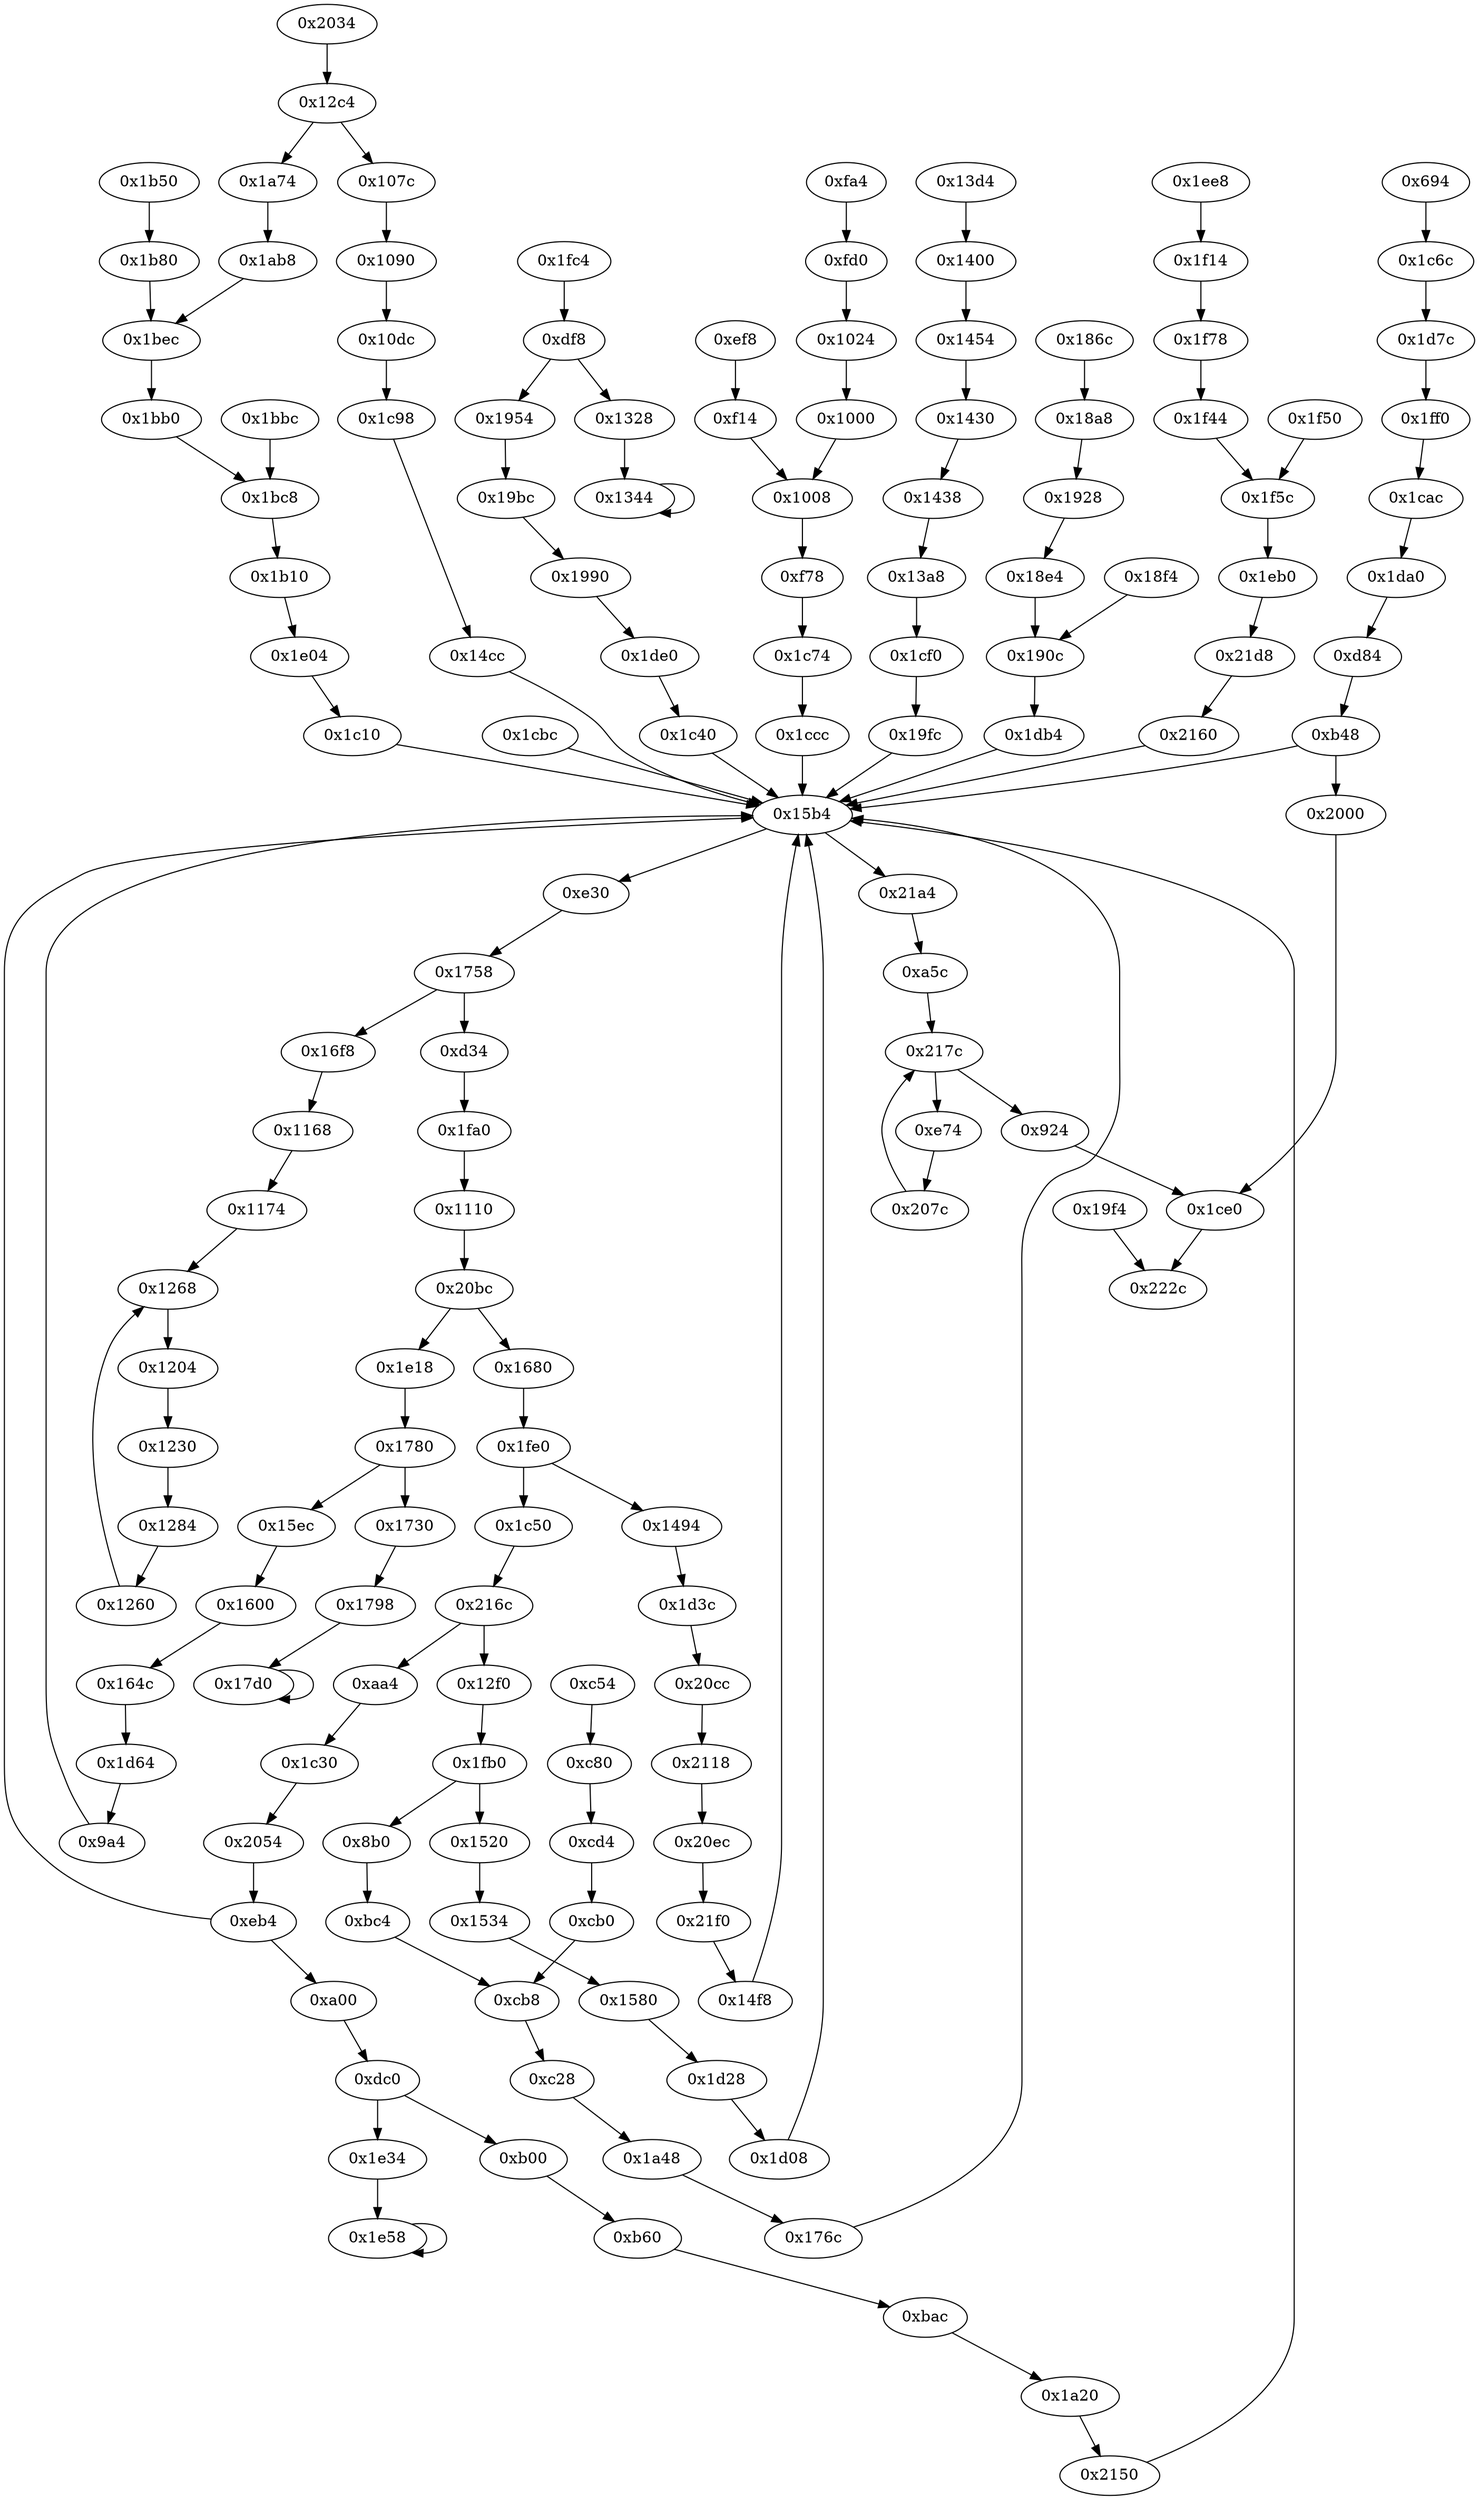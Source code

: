 digraph "" {
	"0xfa4"	 [opcode="[u'ldr', u'mov', u'ldr', u'str', u'ldr', u'add', u'str', u'b']"];
	"0xfd0"	 [opcode="[u'ldr', u'ldr', u'str', u'mov', u'b']"];
	"0xfa4" -> "0xfd0";
	"0xf14"	 [opcode="[u'ldr', u'cmp', u'mov', u'mov', u'b']"];
	"0x1008"	 [opcode="[u'str', u'mov', u'ldr', u'cmp', u'ldr', u'mov', u'b']"];
	"0xf14" -> "0x1008";
	"0x2160"	 [opcode="[u'ldr', u'mov', u'b']"];
	"0x15b4"	 [opcode="[u'str', u'ldr', u'ldr', u'ldr', u'cmp', u'mov', u'b']"];
	"0x2160" -> "0x15b4";
	"0x1798"	 [opcode="[u'ldr', u'ldr', u'b']"];
	"0x17d0"	 [opcode="[u'ldr', u'cmp', u'mov', u'mov']"];
	"0x1798" -> "0x17d0";
	"0x8b0"	 [opcode="[u'ldr', u'ldr', u'smull', u'asr', u'add', u'ldr', u'b']"];
	"0xbc4"	 [opcode="[u'ldr', u'cmp', u'mov', u'mov', u'b']"];
	"0x8b0" -> "0xbc4";
	"0xa5c"	 [opcode="[u'mov', u'b']"];
	"0x217c"	 [opcode="[u'ldr', u'str', u'ldr', u'ldr', u'ldr', u'ldr', u'ldr', u'cmp', u'mov', u'b']"];
	"0xa5c" -> "0x217c";
	"0x1090"	 [opcode="[u'ldr', u'ldr', u'ldr', u'mov', u'add', u'strb', u'ldr', u'str', u'ldr', u'add', u'str', u'ldr']"];
	"0x10dc"	 [opcode="[u'ldr', u'ldr', u'add', u'str', u'mov', u'b']"];
	"0x1090" -> "0x10dc";
	"0x12f0"	 [opcode="[u'ldr', u'cmp', u'mov', u'mov', u'strb', u'ldr', u'b']"];
	"0x1fb0"	 [opcode="[u'ldrb', u'ldr', u'ldr', u'b']"];
	"0x12f0" -> "0x1fb0";
	"0x924"	 [opcode="[u'mov', u'str', u'str', u'mov', u'mov', u'mov', u'bl', u'mov', u'ldr', u'ldr', u'ldr', u'mov', u'b']"];
	"0x1ce0"	 [opcode="[u'mov']"];
	"0x924" -> "0x1ce0";
	"0x1168"	 [opcode="[u'ldr', u'ldr', u'b']"];
	"0x1174"	 [opcode="[u'ldr', u'cmp', u'mov', u'mov', u'b']"];
	"0x1168" -> "0x1174";
	"0x1c30"	 [opcode="[u'ldrb', u'ldr', u'ldr', u'b']"];
	"0x2054"	 [opcode="[u'ldr', u'cmp', u'mov', u'mov', u'strb', u'ldr', u'b']"];
	"0x1c30" -> "0x2054";
	"0x1990"	 [opcode="[u'ldr', u'ldr', u'add', u'str', u'mov']"];
	"0x1de0"	 [opcode="[u'ldr', u'mov', u'strb', u'ldr', u'sub', u'str', u'ldr', u'b']"];
	"0x1990" -> "0x1de0";
	"0x1e04"	 [opcode="[u'ldr', u'b']"];
	"0x1c10"	 [opcode="[u'ldr', u'ldr', u'ldr', u'add', u'mla', u'ldr', u'b']"];
	"0x1e04" -> "0x1c10";
	"0x1494"	 [opcode="[u'ldr', u'cmp', u'mov', u'mov', u'strb', u'ldr', u'b']"];
	"0x1d3c"	 [opcode="[u'ldrb', u'ldr', u'ldr', u'b']"];
	"0x1494" -> "0x1d3c";
	"0xd84"	 [opcode="[u'ldr', u'ldrb', u'strb', u'ldr', u'b']"];
	"0xb48"	 [opcode="[u'ldrb', u'ldr', u'ldr', u'cmp', u'mov', u'b']"];
	"0xd84" -> "0xb48";
	"0x1cbc"	 [opcode="[u'ldr', u'ldr', u'ldr', u'b']"];
	"0x1cbc" -> "0x15b4";
	"0x164c"	 [opcode="[u'ldr', u'ldr', u'add', u'str', u'mov', u'b']"];
	"0x1d64"	 [opcode="[u'ldr', u'mov', u'strb', u'ldr', u'b']"];
	"0x164c" -> "0x1d64";
	"0x1400"	 [opcode="[u'ldr', u'ldr', u'str', u'mov', u'b']"];
	"0x1454"	 [opcode="[u'ldr', u'ldr', u'mov', u'strb', u'mov', u'ldr', u'add', u'str', u'b']"];
	"0x1400" -> "0x1454";
	"0x1ff0"	 [opcode="[u'ldrb', u'ldr', u'ldr', u'b']"];
	"0x1cac"	 [opcode="[u'ldr', u'str', u'ldr', u'b']"];
	"0x1ff0" -> "0x1cac";
	"0xaa4"	 [opcode="[u'ldr', u'cmp', u'mov', u'mov', u'strb', u'ldr', u'b']"];
	"0xaa4" -> "0x1c30";
	"0x2118"	 [opcode="[u'ldr', u'ldr', u'ldr', u'mov', u'add', u'strb', u'ldr', u'str', u'ldr', u'add', u'str', u'ldr', u'b']"];
	"0x20ec"	 [opcode="[u'ldr', u'ldr', u'add', u'str', u'mov']"];
	"0x2118" -> "0x20ec";
	"0xc80"	 [opcode="[u'ldr', u'ldr', u'str', u'mov', u'b']"];
	"0xcd4"	 [opcode="[u'ldr', u'mov', u'ldr', u'mov', u'strb', u'mov', u'mov', u'ldr', u'add', u'str', u'b']"];
	"0xc80" -> "0xcd4";
	"0xeb4"	 [opcode="[u'ldrb', u'ldr', u'cmp', u'ldr', u'ldr', u'mov', u'b']"];
	"0x2054" -> "0xeb4";
	"0x1b10"	 [opcode="[u'b']"];
	"0x1b10" -> "0x1e04";
	"0x216c"	 [opcode="[u'ldrb', u'ldr', u'ldr', u'b']"];
	"0x216c" -> "0x12f0";
	"0x216c" -> "0xaa4";
	"0x1ab8"	 [opcode="[u'ldr', u'cmp', u'mov', u'mov']"];
	"0x1bec"	 [opcode="[u'ldr', u'ldr', u'mov', u'strb', u'mov', u'ldr', u'add', u'str', u'b']"];
	"0x1ab8" -> "0x1bec";
	"0x16f8"	 [opcode="[u'ldr', u'ldr', u'smull', u'asr', u'add', u'str', u'ldr', u'b']"];
	"0x16f8" -> "0x1168";
	"0x1520"	 [opcode="[u'ldr', u'ldr', u'str', u'ldr', u'b']"];
	"0x1534"	 [opcode="[u'ldr', u'ldr', u'ldr', u'mov', u'add', u'strb', u'ldr', u'str', u'ldr', u'add', u'str', u'ldr']"];
	"0x1520" -> "0x1534";
	"0x1e18"	 [opcode="[u'ldr', u'cmp', u'mov', u'mov', u'strb', u'ldr', u'b']"];
	"0x1780"	 [opcode="[u'ldrb', u'ldr', u'ldr', u'b']"];
	"0x1e18" -> "0x1780";
	"0x1f14"	 [opcode="[u'ldr', u'ldr', u'str', u'mov', u'b']"];
	"0x1f78"	 [opcode="[u'ldr', u'ldr', u'mov', u'strb', u'mov', u'ldr', u'add', u'str', u'b']"];
	"0x1f14" -> "0x1f78";
	"0x1c40"	 [opcode="[u'ldr', u'ldr', u'b']"];
	"0x1c40" -> "0x15b4";
	"0x1ee8"	 [opcode="[u'ldr', u'mov', u'ldr', u'str', u'ldr', u'add', u'str', u'b']"];
	"0x1ee8" -> "0x1f14";
	"0xcb8"	 [opcode="[u'str', u'mov', u'ldr', u'cmp', u'ldr', u'mov', u'b']"];
	"0xc28"	 [opcode="[u'b']"];
	"0xcb8" -> "0xc28";
	"0x1000"	 [opcode="[u'ldr', u'b']"];
	"0x1000" -> "0x1008";
	"0x1268"	 [opcode="[u'str', u'mov', u'ldr', u'cmp', u'ldr', u'mov', u'b']"];
	"0x1174" -> "0x1268";
	"0xdf8"	 [opcode="[u'ldrb', u'ldr', u'ldr', u'b']"];
	"0x1954"	 [opcode="[u'ldr', u'ldr', u'str', u'ldr', u'b']"];
	"0xdf8" -> "0x1954";
	"0x1328"	 [opcode="[u'ldr', u'ldr', u'smull', u'asr', u'add', u'ldr', u'b']"];
	"0xdf8" -> "0x1328";
	"0xcb0"	 [opcode="[u'ldr', u'b']"];
	"0xcb0" -> "0xcb8";
	"0xf78"	 [opcode="[u'b']"];
	"0x1008" -> "0xf78";
	"0xeb4" -> "0x15b4";
	"0xa00"	 [opcode="[u'ldr', u'cmp', u'mov', u'mov', u'strb', u'ldr', u'b']"];
	"0xeb4" -> "0xa00";
	"0x1d28"	 [opcode="[u'ldr', u'mov', u'strb', u'ldr', u'b']"];
	"0x1d08"	 [opcode="[u'ldr', u'sub', u'ldr', u'b']"];
	"0x1d28" -> "0x1d08";
	"0x1204"	 [opcode="[u'ldr', u'mov', u'ldr', u'str', u'ldr', u'add', u'str', u'b']"];
	"0x1230"	 [opcode="[u'ldr', u'ldr', u'str', u'mov', u'b']"];
	"0x1204" -> "0x1230";
	"0x1c6c"	 [opcode="[u'ldr', u'b']"];
	"0x1d7c"	 [opcode="[u'ldr', u'cmp', u'mov', u'mov', u'strb', u'ldr', u'b']"];
	"0x1c6c" -> "0x1d7c";
	"0x1da0"	 [opcode="[u'ldr', u'ldr', u'str', u'ldr', u'b']"];
	"0x1cac" -> "0x1da0";
	"0x1fe0"	 [opcode="[u'ldrb', u'ldr', u'ldr', u'b']"];
	"0x1fe0" -> "0x1494";
	"0x1c50"	 [opcode="[u'ldr', u'cmp', u'mov', u'mov', u'strb', u'ldr', u'b']"];
	"0x1fe0" -> "0x1c50";
	"0xbac"	 [opcode="[u'ldr', u'ldr', u'add', u'str', u'mov', u'b']"];
	"0x1a20"	 [opcode="[u'ldr', u'mov', u'strb', u'ldr', u'sub', u'str', u'ldr', u'b']"];
	"0xbac" -> "0x1a20";
	"0x1438"	 [opcode="[u'str', u'mov', u'ldr', u'cmp', u'ldr', u'mov', u'b']"];
	"0x13a8"	 [opcode="[u'b']"];
	"0x1438" -> "0x13a8";
	"0x21d8"	 [opcode="[u'ldr', u'b']"];
	"0x21d8" -> "0x2160";
	"0x1430"	 [opcode="[u'ldr', u'b']"];
	"0x1430" -> "0x1438";
	"0x1b80"	 [opcode="[u'ldr', u'ldr', u'str', u'mov', u'b']"];
	"0x1b80" -> "0x1bec";
	"0x1260"	 [opcode="[u'ldr', u'b']"];
	"0x1260" -> "0x1268";
	"0x1730"	 [opcode="[u'ldr', u'ldr', u'smull', u'asr', u'add', u'str', u'ldr', u'b']"];
	"0x1730" -> "0x1798";
	"0x1284"	 [opcode="[u'ldr', u'ldr', u'mov', u'strb', u'mov', u'ldr', u'add', u'str', u'b']"];
	"0x1230" -> "0x1284";
	"0x1268" -> "0x1204";
	"0x1c50" -> "0x216c";
	"0x19fc"	 [opcode="[u'ldr', u'b']"];
	"0x19fc" -> "0x15b4";
	"0x13d4"	 [opcode="[u'ldr', u'mov', u'ldr', u'str', u'ldr', u'add', u'str', u'b']"];
	"0x13d4" -> "0x1400";
	"0x186c"	 [opcode="[u'ldr', u'mov', u'ldr', u'str', u'ldr', u'add', u'str', u'b']"];
	"0x18a8"	 [opcode="[u'ldr', u'ldr', u'str', u'mov', u'b']"];
	"0x186c" -> "0x18a8";
	"0x1d7c" -> "0x1ff0";
	"0x1eb0"	 [opcode="[u'b']"];
	"0x1eb0" -> "0x21d8";
	"0x14f8"	 [opcode="[u'ldr', u'ldr', u'b']"];
	"0x14f8" -> "0x15b4";
	"0x1ccc"	 [opcode="[u'ldr']"];
	"0x1ccc" -> "0x15b4";
	"0x222c"	 [opcode="[u'ldr', u'ldr', u'ldr', u'ldr', u'sub', u'ldr', u'sub', u'pop']"];
	"0x19bc"	 [opcode="[u'ldr', u'ldr', u'ldr', u'mov', u'add', u'strb', u'ldr', u'str', u'ldr', u'add', u'str', u'ldr', u'b']"];
	"0x1954" -> "0x19bc";
	"0x1bb0"	 [opcode="[u'ldr', u'ldr', u'b']"];
	"0x1bec" -> "0x1bb0";
	"0x1a48"	 [opcode="[u'ldr', u'add', u'rsb', u'add', u'str', u'ldr', u'b']"];
	"0xc28" -> "0x1a48";
	"0x2034"	 [opcode="[u'ldr', u'cmp', u'mov', u'mov', u'strb', u'ldr', u'b']"];
	"0x12c4"	 [opcode="[u'ldrb', u'ldr', u'ldr', u'b']"];
	"0x2034" -> "0x12c4";
	"0x1024"	 [opcode="[u'ldr', u'ldr', u'mov', u'strb', u'mov', u'ldr', u'add', u'str', u'b']"];
	"0xfd0" -> "0x1024";
	"0x1580"	 [opcode="[u'ldr', u'ldr', u'add', u'str', u'mov', u'b']"];
	"0x1580" -> "0x1d28";
	"0x1da0" -> "0xd84";
	"0x1928"	 [opcode="[u'ldr', u'ldr', u'mov', u'strb', u'mov', u'ldr', u'add', u'str', u'b']"];
	"0x18a8" -> "0x1928";
	"0x1024" -> "0x1000";
	"0xcd4" -> "0xcb0";
	"0x19f4"	 [opcode="[u'mov', u'b']"];
	"0x19f4" -> "0x222c";
	"0xbc4" -> "0xcb8";
	"0x1a74"	 [opcode="[u'ldr', u'ldr', u'smull', u'asr', u'add', u'str', u'ldr', u'ldr', u'b']"];
	"0x12c4" -> "0x1a74";
	"0x107c"	 [opcode="[u'ldr', u'ldr', u'str', u'ldr', u'b']"];
	"0x12c4" -> "0x107c";
	"0x1f44"	 [opcode="[u'ldr', u'ldr', u'b']"];
	"0x1f78" -> "0x1f44";
	"0x1f50"	 [opcode="[u'ldr', u'mov', u'b']"];
	"0x1f5c"	 [opcode="[u'str', u'mov', u'ldr', u'cmp', u'ldr', u'mov', u'b']"];
	"0x1f50" -> "0x1f5c";
	"0x18e4"	 [opcode="[u'ldr', u'ldr', u'b']"];
	"0x1928" -> "0x18e4";
	"0x1fc4"	 [opcode="[u'ldr', u'cmp', u'mov', u'mov', u'strb', u'ldr', u'b']"];
	"0x1fc4" -> "0xdf8";
	"0xb00"	 [opcode="[u'ldr', u'ldr', u'str', u'ldr', u'b']"];
	"0xb60"	 [opcode="[u'ldr', u'ldr', u'ldr', u'mov', u'add', u'strb', u'ldr', u'str', u'ldr', u'add', u'str', u'ldr']"];
	"0xb00" -> "0xb60";
	"0x1ce0" -> "0x222c";
	"0x9a4"	 [opcode="[u'ldr', u'sub', u'ldr', u'b']"];
	"0x1d64" -> "0x9a4";
	"0x190c"	 [opcode="[u'str', u'mov', u'ldr', u'cmp', u'ldr', u'mov', u'b']"];
	"0x18e4" -> "0x190c";
	"0x2000"	 [opcode="[u'ldr', u'str', u'str', u'mov', u'mov', u'mov', u'bl', u'mov', u'ldr', u'ldr', u'ldr', u'mov', u'b']"];
	"0x2000" -> "0x1ce0";
	"0xd34"	 [opcode="[u'ldr', u'cmp', u'mov', u'mov', u'strb', u'ldr', u'b']"];
	"0x1fa0"	 [opcode="[u'ldrb', u'ldr', u'ldr', u'b']"];
	"0xd34" -> "0x1fa0";
	"0x1454" -> "0x1430";
	"0x14cc"	 [opcode="[u'ldr', u'sub', u'ldr', u'b']"];
	"0x14cc" -> "0x15b4";
	"0xc54"	 [opcode="[u'ldr', u'mov', u'ldr', u'str', u'ldr', u'add', u'str', u'b']"];
	"0xc54" -> "0xc80";
	"0x20cc"	 [opcode="[u'ldr', u'ldr', u'str', u'ldr', u'b']"];
	"0x20cc" -> "0x2118";
	"0x1344"	 [opcode="[u'ldr', u'cmp', u'mov', u'mov', u'b']"];
	"0x1328" -> "0x1344";
	"0x1f5c" -> "0x1eb0";
	"0x1bc8"	 [opcode="[u'str', u'mov', u'ldr', u'cmp', u'ldr', u'mov', u'b']"];
	"0x1bc8" -> "0x1b10";
	"0x15ec"	 [opcode="[u'ldr', u'ldr', u'str', u'ldr', u'b']"];
	"0x1600"	 [opcode="[u'ldr', u'ldr', u'ldr', u'mov', u'add', u'strb', u'ldr', u'str', u'ldr', u'add', u'str', u'ldr']"];
	"0x15ec" -> "0x1600";
	"0x1758"	 [opcode="[u'ldrb', u'ldr', u'ldr', u'b']"];
	"0x1758" -> "0x16f8";
	"0x1758" -> "0xd34";
	"0x1c74"	 [opcode="[u'mov', u'mul', u'str', u'ldr', u'b']"];
	"0x1c74" -> "0x1ccc";
	"0x176c"	 [opcode="[u'ldr', u'ldr', u'b']"];
	"0x176c" -> "0x15b4";
	"0x1a74" -> "0x1ab8";
	"0x1bbc"	 [opcode="[u'ldr', u'mov', u'b']"];
	"0x1bbc" -> "0x1bc8";
	"0x1fb0" -> "0x8b0";
	"0x1fb0" -> "0x1520";
	"0xe30"	 [opcode="[u'ldr', u'cmp', u'mov', u'mov', u'strb', u'ldr', u'b']"];
	"0x15b4" -> "0xe30";
	"0x21a4"	 [opcode="[u'ldr', u'str', u'str', u'mov', u'mov', u'mov', u'bl', u'mov', u'ldr', u'ldr', u'ldr', u'mov', u'b']"];
	"0x15b4" -> "0x21a4";
	"0x1680"	 [opcode="[u'ldr', u'cmp', u'mov', u'mov', u'strb', u'ldr', u'b']"];
	"0x1680" -> "0x1fe0";
	"0x1c98"	 [opcode="[u'ldr', u'mov', u'strb', u'ldr', u'b']"];
	"0x1c98" -> "0x14cc";
	"0xb48" -> "0x2000";
	"0xb48" -> "0x15b4";
	"0x1e58"	 [opcode="[u'ldr', u'cmp', u'mov', u'mov']"];
	"0x1e58" -> "0x1e58";
	"0x9a4" -> "0x15b4";
	"0x1cf0"	 [opcode="[u'add', u'str', u'ldr', u'b']"];
	"0x1cf0" -> "0x19fc";
	"0x20bc"	 [opcode="[u'ldrb', u'ldr', u'ldr', u'b']"];
	"0x20bc" -> "0x1e18";
	"0x20bc" -> "0x1680";
	"0x2150"	 [opcode="[u'ldr', u'ldr', u'b']"];
	"0x2150" -> "0x15b4";
	"0x1284" -> "0x1260";
	"0x21f0"	 [opcode="[u'ldr', u'mov', u'strb', u'ldr', u'sub', u'str', u'ldr', u'b']"];
	"0x20ec" -> "0x21f0";
	"0x1bb0" -> "0x1bc8";
	"0xef8"	 [opcode="[u'ldr', u'ldr', u'smull', u'asr', u'add', u'ldr', u'b']"];
	"0xef8" -> "0xf14";
	"0x1a48" -> "0x176c";
	"0x21f0" -> "0x14f8";
	"0xdc0"	 [opcode="[u'ldrb', u'ldr', u'ldr', u'b']"];
	"0xa00" -> "0xdc0";
	"0x10dc" -> "0x1c98";
	"0x217c" -> "0x924";
	"0xe74"	 [opcode="[u'ldr', u'ldr', u'ldrb', u'str', u'ldr', u'b']"];
	"0x217c" -> "0xe74";
	"0x1d3c" -> "0x20cc";
	"0xdc0" -> "0xb00";
	"0x1e34"	 [opcode="[u'ldr', u'ldr', u'b']"];
	"0xdc0" -> "0x1e34";
	"0x207c"	 [opcode="[u'ldr', u'str', u'str', u'mov', u'mov', u'mov', u'bl', u'mov', u'ldr', u'ldr', u'ldr', u'mov', u'add']"];
	"0xe74" -> "0x207c";
	"0x207c" -> "0x217c";
	"0x1344" -> "0x1344";
	"0x1534" -> "0x1580";
	"0xe30" -> "0x1758";
	"0x1d08" -> "0x15b4";
	"0xb60" -> "0xbac";
	"0x1db4"	 [opcode="[u'ldr', u'ldr', u'mvn']"];
	"0x190c" -> "0x1db4";
	"0x19bc" -> "0x1990";
	"0x1b50"	 [opcode="[u'ldr', u'mov', u'ldr', u'str', u'ldr', u'add', u'str', u'b']"];
	"0x1b50" -> "0x1b80";
	"0x1db4" -> "0x15b4";
	"0x21a4" -> "0xa5c";
	"0x1f44" -> "0x1f5c";
	"0x1c10" -> "0x15b4";
	"0x1780" -> "0x1730";
	"0x1780" -> "0x15ec";
	"0x107c" -> "0x1090";
	"0x694"	 [opcode="[u'push', u'add', u'sub', u'str', u'ldr', u'ldr', u'ldr', u'str', u'add', u'str', u'ldr', u'ldr', u'str', u'ldr', u'ldr', u'str', \
u'ldr', u'str', u'ldr', u'ldr', u'str', u'ldr', u'ldr', u'ldr', u'ldr', u'str', u'ldr', u'ldr', u'str', u'ldr', u'ldr', u'str', \
u'ldr', u'str', u'ldr', u'str', u'ldr', u'str', u'ldr', u'add', u'str', u'ldr', u'add', u'str', u'ldr', u'add', u'str', u'ldr', \
u'add', u'str', u'ldr', u'add', u'str', u'ldr', u'add', u'str', u'ldr', u'add', u'str', u'ldr', u'add', u'str', u'ldr', u'add', \
u'str', u'ldr', u'add', u'str', u'ldr', u'add', u'str', u'ldr', u'add', u'str', u'ldr', u'add', u'str', u'ldr', u'add', u'str', \
u'ldr', u'add', u'str', u'ldr', u'add', u'str', u'ldr', u'add', u'str', u'ldr', u'add', u'str', u'ldr', u'add', u'str', u'ldr', \
u'add', u'str', u'ldr', u'add', u'str', u'ldr', u'add', u'str', u'str', u'str', u'b']"];
	"0x694" -> "0x1c6c";
	"0x17d0" -> "0x17d0";
	"0x1110"	 [opcode="[u'ldr', u'cmp', u'mov', u'mov', u'strb', u'ldr', u'b']"];
	"0x1110" -> "0x20bc";
	"0x18f4"	 [opcode="[u'ldr', u'mov', u'b']"];
	"0x18f4" -> "0x190c";
	"0x1a20" -> "0x2150";
	"0x1e34" -> "0x1e58";
	"0x1600" -> "0x164c";
	"0x1fa0" -> "0x1110";
	"0x13a8" -> "0x1cf0";
	"0xf78" -> "0x1c74";
	"0x1de0" -> "0x1c40";
}
